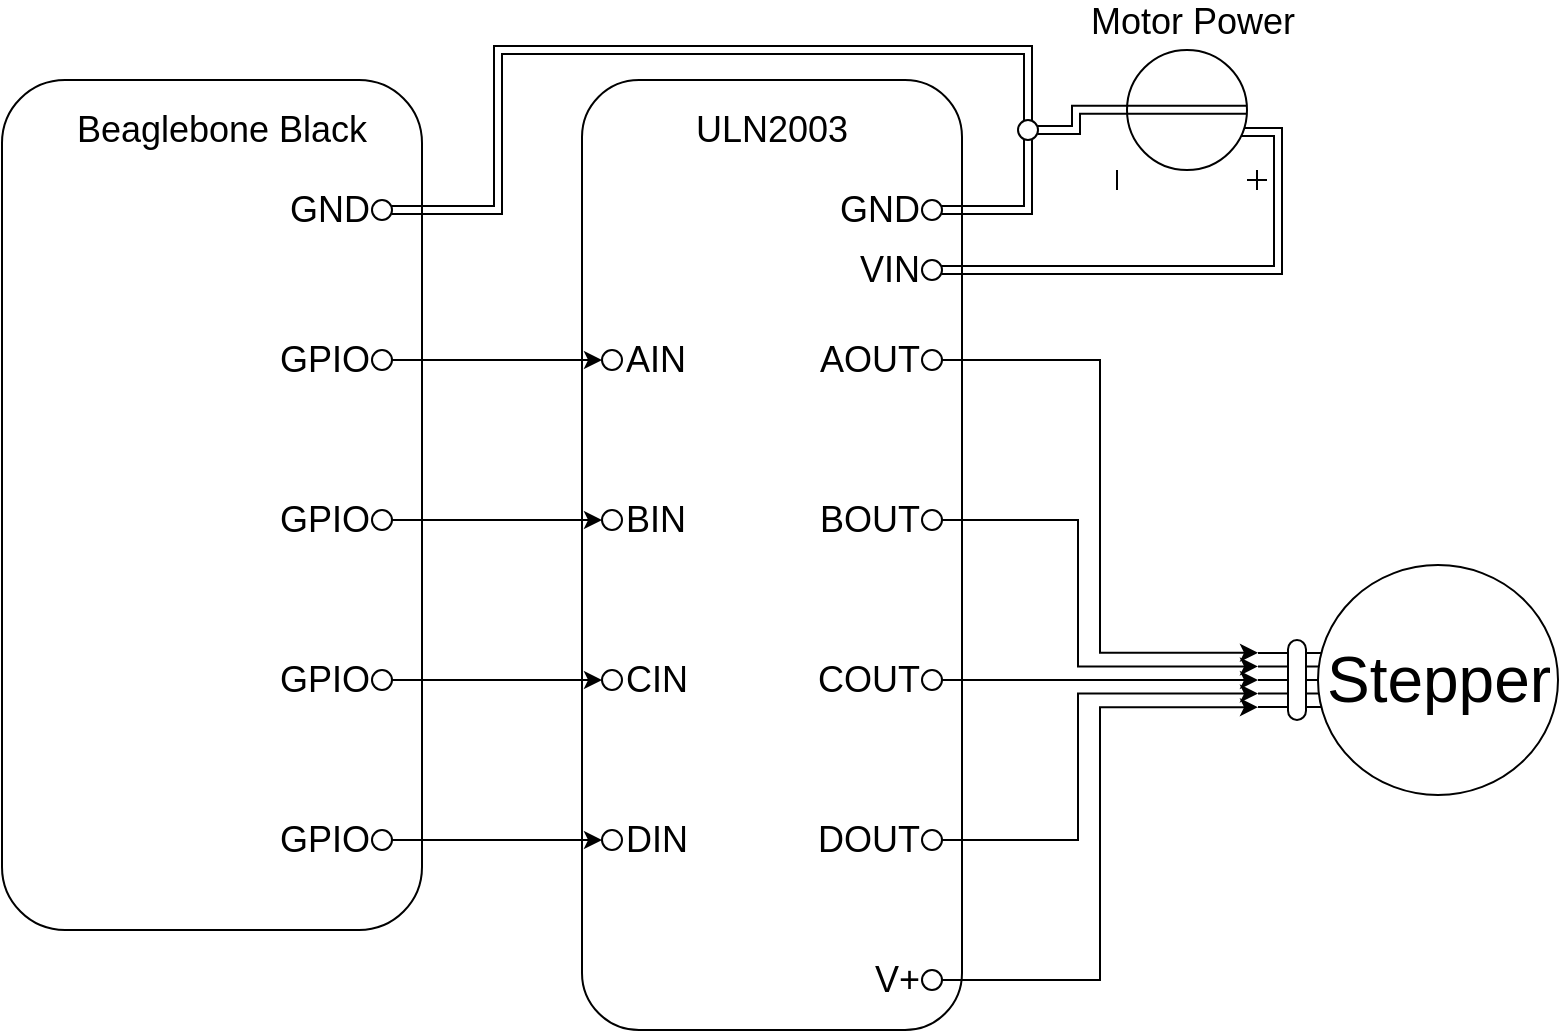 <mxfile version="11.3.0" type="device" pages="1"><diagram name="System-Diagram" id="16e2658f-23c8-b752-8be9-c03fbebb8bbe"><mxGraphModel dx="1173" dy="629" grid="1" gridSize="10" guides="1" tooltips="1" connect="1" arrows="1" fold="1" page="1" pageScale="1" pageWidth="1100" pageHeight="850" background="#ffffff" math="0" shadow="0"><root><mxCell id="0"/><mxCell id="1" parent="0"/><mxCell id="UYF_tNi8YChzsLu1jR0g-1" value="" style="rounded=1;whiteSpace=wrap;html=1;" vertex="1" parent="1"><mxGeometry x="232" y="135" width="210" height="425" as="geometry"/></mxCell><mxCell id="UYF_tNi8YChzsLu1jR0g-2" value="Beaglebone Black" style="text;html=1;strokeColor=none;fillColor=none;align=center;verticalAlign=middle;whiteSpace=wrap;rounded=0;fontSize=18;" vertex="1" parent="1"><mxGeometry x="262" y="145" width="160" height="30" as="geometry"/></mxCell><mxCell id="UYF_tNi8YChzsLu1jR0g-3" value="GPIO" style="verticalLabelPosition=middle;shadow=0;dashed=0;align=right;fillColor=#ffffff;strokeColor=#000000;html=1;verticalAlign=middle;strokeWidth=1;shape=ellipse;fontSize=18;labelPosition=left;" vertex="1" parent="1"><mxGeometry x="417" y="270" width="10" height="10" as="geometry"/></mxCell><mxCell id="UYF_tNi8YChzsLu1jR0g-4" value="GPIO" style="verticalLabelPosition=middle;shadow=0;dashed=0;align=right;fillColor=#ffffff;strokeColor=#000000;html=1;verticalAlign=middle;strokeWidth=1;shape=ellipse;fontSize=18;labelPosition=left;" vertex="1" parent="1"><mxGeometry x="417" y="350" width="10" height="10" as="geometry"/></mxCell><mxCell id="UYF_tNi8YChzsLu1jR0g-5" value="GPIO" style="verticalLabelPosition=middle;shadow=0;dashed=0;align=right;fillColor=#ffffff;strokeColor=#000000;html=1;verticalAlign=middle;strokeWidth=1;shape=ellipse;fontSize=18;labelPosition=left;" vertex="1" parent="1"><mxGeometry x="417" y="430" width="10" height="10" as="geometry"/></mxCell><mxCell id="UYF_tNi8YChzsLu1jR0g-6" value="GPIO" style="verticalLabelPosition=middle;shadow=0;dashed=0;align=right;fillColor=#ffffff;strokeColor=#000000;html=1;verticalAlign=middle;strokeWidth=1;shape=ellipse;fontSize=18;labelPosition=left;" vertex="1" parent="1"><mxGeometry x="417" y="510" width="10" height="10" as="geometry"/></mxCell><mxCell id="UYF_tNi8YChzsLu1jR0g-14" value="" style="rounded=1;whiteSpace=wrap;html=1;fontSize=18;" vertex="1" parent="1"><mxGeometry x="522" y="135" width="190" height="475" as="geometry"/></mxCell><mxCell id="UYF_tNi8YChzsLu1jR0g-17" value="AIN" style="verticalLabelPosition=middle;shadow=0;dashed=0;align=left;fillColor=#ffffff;strokeColor=#000000;html=1;verticalAlign=middle;strokeWidth=1;shape=ellipse;fontSize=18;labelPosition=right;" vertex="1" parent="1"><mxGeometry x="532" y="270" width="10" height="10" as="geometry"/></mxCell><mxCell id="UYF_tNi8YChzsLu1jR0g-18" value="BIN" style="verticalLabelPosition=middle;shadow=0;dashed=0;align=left;fillColor=#ffffff;strokeColor=#000000;html=1;verticalAlign=middle;strokeWidth=1;shape=ellipse;fontSize=18;labelPosition=right;" vertex="1" parent="1"><mxGeometry x="532" y="350" width="10" height="10" as="geometry"/></mxCell><mxCell id="UYF_tNi8YChzsLu1jR0g-19" value="CIN" style="verticalLabelPosition=middle;shadow=0;dashed=0;align=left;fillColor=#ffffff;strokeColor=#000000;html=1;verticalAlign=middle;strokeWidth=1;shape=ellipse;fontSize=18;labelPosition=right;" vertex="1" parent="1"><mxGeometry x="532" y="430" width="10" height="10" as="geometry"/></mxCell><mxCell id="UYF_tNi8YChzsLu1jR0g-20" value="DIN" style="verticalLabelPosition=middle;shadow=0;dashed=0;align=left;fillColor=#ffffff;strokeColor=#000000;html=1;verticalAlign=middle;strokeWidth=1;shape=ellipse;fontSize=18;labelPosition=right;" vertex="1" parent="1"><mxGeometry x="532" y="510" width="10" height="10" as="geometry"/></mxCell><mxCell id="UYF_tNi8YChzsLu1jR0g-76" style="edgeStyle=orthogonalEdgeStyle;rounded=0;orthogonalLoop=1;jettySize=auto;html=1;exitX=1;exitY=0.5;exitDx=0;exitDy=0;entryX=0;entryY=0.16;entryDx=0;entryDy=0;entryPerimeter=0;" edge="1" parent="1" source="UYF_tNi8YChzsLu1jR0g-22" target="UYF_tNi8YChzsLu1jR0g-64"><mxGeometry relative="1" as="geometry"/></mxCell><mxCell id="UYF_tNi8YChzsLu1jR0g-22" value="AOUT" style="verticalLabelPosition=middle;shadow=0;dashed=0;align=right;fillColor=#ffffff;strokeColor=#000000;html=1;verticalAlign=middle;strokeWidth=1;shape=ellipse;fontSize=18;labelPosition=left;" vertex="1" parent="1"><mxGeometry x="692" y="270" width="10" height="10" as="geometry"/></mxCell><mxCell id="UYF_tNi8YChzsLu1jR0g-77" style="edgeStyle=orthogonalEdgeStyle;rounded=0;orthogonalLoop=1;jettySize=auto;html=1;exitX=1;exitY=0.5;exitDx=0;exitDy=0;entryX=0;entryY=0.33;entryDx=0;entryDy=0;entryPerimeter=0;" edge="1" parent="1" source="UYF_tNi8YChzsLu1jR0g-23" target="UYF_tNi8YChzsLu1jR0g-64"><mxGeometry relative="1" as="geometry"><Array as="points"><mxPoint x="770" y="355"/><mxPoint x="770" y="428"/></Array></mxGeometry></mxCell><mxCell id="UYF_tNi8YChzsLu1jR0g-23" value="BOUT" style="verticalLabelPosition=middle;shadow=0;dashed=0;align=right;fillColor=#ffffff;strokeColor=#000000;html=1;verticalAlign=middle;strokeWidth=1;shape=ellipse;fontSize=18;labelPosition=left;" vertex="1" parent="1"><mxGeometry x="692" y="350" width="10" height="10" as="geometry"/></mxCell><mxCell id="UYF_tNi8YChzsLu1jR0g-78" style="edgeStyle=orthogonalEdgeStyle;rounded=0;orthogonalLoop=1;jettySize=auto;html=1;exitX=1;exitY=0.5;exitDx=0;exitDy=0;entryX=0;entryY=0.5;entryDx=0;entryDy=0;entryPerimeter=0;" edge="1" parent="1" source="UYF_tNi8YChzsLu1jR0g-24" target="UYF_tNi8YChzsLu1jR0g-64"><mxGeometry relative="1" as="geometry"/></mxCell><mxCell id="UYF_tNi8YChzsLu1jR0g-24" value="COUT" style="verticalLabelPosition=middle;shadow=0;dashed=0;align=right;fillColor=#ffffff;strokeColor=#000000;html=1;verticalAlign=middle;strokeWidth=1;shape=ellipse;fontSize=18;labelPosition=left;" vertex="1" parent="1"><mxGeometry x="692" y="430" width="10" height="10" as="geometry"/></mxCell><mxCell id="UYF_tNi8YChzsLu1jR0g-79" style="edgeStyle=orthogonalEdgeStyle;rounded=0;orthogonalLoop=1;jettySize=auto;html=1;exitX=1;exitY=0.5;exitDx=0;exitDy=0;entryX=0;entryY=0.67;entryDx=0;entryDy=0;entryPerimeter=0;" edge="1" parent="1" source="UYF_tNi8YChzsLu1jR0g-25" target="UYF_tNi8YChzsLu1jR0g-64"><mxGeometry relative="1" as="geometry"><Array as="points"><mxPoint x="770" y="515"/><mxPoint x="770" y="442"/></Array></mxGeometry></mxCell><mxCell id="UYF_tNi8YChzsLu1jR0g-25" value="DOUT" style="verticalLabelPosition=middle;shadow=0;dashed=0;align=right;fillColor=#ffffff;strokeColor=#000000;html=1;verticalAlign=middle;strokeWidth=1;shape=ellipse;fontSize=18;labelPosition=left;" vertex="1" parent="1"><mxGeometry x="692" y="510" width="10" height="10" as="geometry"/></mxCell><mxCell id="UYF_tNi8YChzsLu1jR0g-26" style="edgeStyle=orthogonalEdgeStyle;rounded=0;orthogonalLoop=1;jettySize=auto;html=1;exitX=1;exitY=0.5;exitDx=0;exitDy=0;entryX=0;entryY=0.5;entryDx=0;entryDy=0;fontSize=18;" edge="1" parent="1" source="UYF_tNi8YChzsLu1jR0g-4" target="UYF_tNi8YChzsLu1jR0g-18"><mxGeometry relative="1" as="geometry"/></mxCell><mxCell id="UYF_tNi8YChzsLu1jR0g-27" style="edgeStyle=orthogonalEdgeStyle;rounded=0;orthogonalLoop=1;jettySize=auto;html=1;exitX=1;exitY=0.5;exitDx=0;exitDy=0;entryX=0;entryY=0.5;entryDx=0;entryDy=0;fontSize=18;" edge="1" parent="1" source="UYF_tNi8YChzsLu1jR0g-3" target="UYF_tNi8YChzsLu1jR0g-17"><mxGeometry relative="1" as="geometry"/></mxCell><mxCell id="UYF_tNi8YChzsLu1jR0g-28" style="edgeStyle=orthogonalEdgeStyle;rounded=0;orthogonalLoop=1;jettySize=auto;html=1;exitX=1;exitY=0.5;exitDx=0;exitDy=0;entryX=0;entryY=0.5;entryDx=0;entryDy=0;fontSize=18;" edge="1" parent="1" source="UYF_tNi8YChzsLu1jR0g-5" target="UYF_tNi8YChzsLu1jR0g-19"><mxGeometry relative="1" as="geometry"/></mxCell><mxCell id="UYF_tNi8YChzsLu1jR0g-29" style="edgeStyle=orthogonalEdgeStyle;rounded=0;orthogonalLoop=1;jettySize=auto;html=1;exitX=1;exitY=0.5;exitDx=0;exitDy=0;entryX=0;entryY=0.5;entryDx=0;entryDy=0;fontSize=18;" edge="1" parent="1" source="UYF_tNi8YChzsLu1jR0g-6" target="UYF_tNi8YChzsLu1jR0g-20"><mxGeometry relative="1" as="geometry"/></mxCell><mxCell id="UYF_tNi8YChzsLu1jR0g-33" style="edgeStyle=orthogonalEdgeStyle;shape=link;rounded=0;orthogonalLoop=1;jettySize=auto;html=1;exitX=1;exitY=0.5;exitDx=0;exitDy=0;fontSize=18;entryX=0.5;entryY=0;entryDx=0;entryDy=0;" edge="1" parent="1" source="UYF_tNi8YChzsLu1jR0g-34" target="UYF_tNi8YChzsLu1jR0g-55"><mxGeometry relative="1" as="geometry"><mxPoint x="740" y="140" as="targetPoint"/><Array as="points"><mxPoint x="480" y="200"/><mxPoint x="480" y="120"/><mxPoint x="745" y="120"/></Array></mxGeometry></mxCell><mxCell id="UYF_tNi8YChzsLu1jR0g-34" value="GND" style="verticalLabelPosition=middle;shadow=0;dashed=0;align=right;fillColor=#ffffff;strokeColor=#000000;html=1;verticalAlign=middle;strokeWidth=1;shape=ellipse;fontSize=18;labelPosition=left;" vertex="1" parent="1"><mxGeometry x="417" y="195" width="10" height="10" as="geometry"/></mxCell><mxCell id="UYF_tNi8YChzsLu1jR0g-36" value="ULN2003" style="text;html=1;strokeColor=none;fillColor=none;align=center;verticalAlign=middle;whiteSpace=wrap;rounded=0;fontSize=18;" vertex="1" parent="1"><mxGeometry x="542" y="150" width="150" height="20" as="geometry"/></mxCell><mxCell id="UYF_tNi8YChzsLu1jR0g-37" value="VIN" style="verticalLabelPosition=middle;shadow=0;dashed=0;align=right;fillColor=#ffffff;strokeColor=#000000;html=1;verticalAlign=middle;strokeWidth=1;shape=ellipse;fontSize=18;labelPosition=left;" vertex="1" parent="1"><mxGeometry x="692" y="225" width="10" height="10" as="geometry"/></mxCell><mxCell id="UYF_tNi8YChzsLu1jR0g-38" value="GND" style="verticalLabelPosition=middle;shadow=0;dashed=0;align=right;fillColor=#ffffff;strokeColor=#000000;html=1;verticalAlign=middle;strokeWidth=1;shape=ellipse;fontSize=18;labelPosition=left;" vertex="1" parent="1"><mxGeometry x="692" y="195" width="10" height="10" as="geometry"/></mxCell><mxCell id="UYF_tNi8YChzsLu1jR0g-39" style="edgeStyle=orthogonalEdgeStyle;shape=link;rounded=0;orthogonalLoop=1;jettySize=auto;html=1;exitX=0.5;exitY=1;exitDx=0;exitDy=0;entryX=1;entryY=0.5;entryDx=0;entryDy=0;fontSize=18;" edge="1" parent="1" source="UYF_tNi8YChzsLu1jR0g-55" target="UYF_tNi8YChzsLu1jR0g-38"><mxGeometry relative="1" as="geometry"><Array as="points"><mxPoint x="745" y="200"/></Array></mxGeometry></mxCell><mxCell id="UYF_tNi8YChzsLu1jR0g-40" style="edgeStyle=orthogonalEdgeStyle;shape=link;rounded=0;orthogonalLoop=1;jettySize=auto;html=1;exitX=0.571;exitY=0.727;exitDx=0;exitDy=0;exitPerimeter=0;entryX=1;entryY=0.5;entryDx=0;entryDy=0;fontSize=18;" edge="1" parent="1" source="UYF_tNi8YChzsLu1jR0g-41" target="UYF_tNi8YChzsLu1jR0g-37"><mxGeometry relative="1" as="geometry"><Array as="points"><mxPoint x="844" y="161"/><mxPoint x="870" y="161"/><mxPoint x="870" y="230"/></Array></mxGeometry></mxCell><mxCell id="UYF_tNi8YChzsLu1jR0g-41" value="Motor Power" style="pointerEvents=1;verticalLabelPosition=top;shadow=0;dashed=0;align=center;fillColor=#ffffff;html=1;verticalAlign=bottom;strokeWidth=1;shape=mxgraph.electrical.signal_sources.dc_source_1;fontSize=18;labelPosition=center;flipH=0;flipV=1;direction=south;" vertex="1" parent="1"><mxGeometry x="789.5" y="120" width="75" height="70" as="geometry"/></mxCell><mxCell id="UYF_tNi8YChzsLu1jR0g-55" value="" style="verticalLabelPosition=bottom;shadow=0;dashed=0;align=center;fillColor=#ffffff;strokeColor=#000000;html=1;verticalAlign=top;strokeWidth=1;shape=ellipse;" vertex="1" parent="1"><mxGeometry x="740" y="155" width="10" height="10" as="geometry"/></mxCell><mxCell id="UYF_tNi8YChzsLu1jR0g-56" style="edgeStyle=orthogonalEdgeStyle;shape=link;rounded=0;orthogonalLoop=1;jettySize=auto;html=1;exitX=0.573;exitY=0.132;exitDx=0;exitDy=0;exitPerimeter=0;entryX=1;entryY=0.5;entryDx=0;entryDy=0;fontSize=18;" edge="1" parent="1" source="UYF_tNi8YChzsLu1jR0g-41" target="UYF_tNi8YChzsLu1jR0g-55"><mxGeometry relative="1" as="geometry"><mxPoint x="799.556" y="160.556" as="sourcePoint"/><mxPoint x="702.056" y="200" as="targetPoint"/><Array as="points"><mxPoint x="769" y="160"/></Array></mxGeometry></mxCell><mxCell id="UYF_tNi8YChzsLu1jR0g-80" style="edgeStyle=orthogonalEdgeStyle;rounded=0;orthogonalLoop=1;jettySize=auto;html=1;exitX=1;exitY=0.5;exitDx=0;exitDy=0;entryX=0;entryY=0.84;entryDx=0;entryDy=0;entryPerimeter=0;" edge="1" parent="1" source="UYF_tNi8YChzsLu1jR0g-59" target="UYF_tNi8YChzsLu1jR0g-64"><mxGeometry relative="1" as="geometry"/></mxCell><mxCell id="UYF_tNi8YChzsLu1jR0g-59" value="V+" style="verticalLabelPosition=middle;shadow=0;dashed=0;align=right;fillColor=#ffffff;strokeColor=#000000;html=1;verticalAlign=middle;strokeWidth=1;shape=ellipse;fontSize=18;labelPosition=left;" vertex="1" parent="1"><mxGeometry x="692" y="580" width="10" height="10" as="geometry"/></mxCell><mxCell id="UYF_tNi8YChzsLu1jR0g-64" value="" style="verticalLabelPosition=bottom;shadow=0;dashed=0;align=center;fillColor=#ffffff;html=1;verticalAlign=top;strokeWidth=1;shape=mxgraph.electrical.transmission.cable_group;pointerEvents=1;" vertex="1" parent="1"><mxGeometry x="860" y="415" width="39" height="40" as="geometry"/></mxCell><mxCell id="UYF_tNi8YChzsLu1jR0g-62" value="Stepper" style="verticalLabelPosition=middle;shadow=0;dashed=0;align=center;fillColor=#ffffff;html=1;verticalAlign=middle;strokeWidth=1;shape=ellipse;fontSize=32;fontColor=#000000;perimeter=ellipsePerimeter;" vertex="1" parent="1"><mxGeometry x="890" y="377.5" width="120" height="115" as="geometry"/></mxCell></root></mxGraphModel></diagram></mxfile>